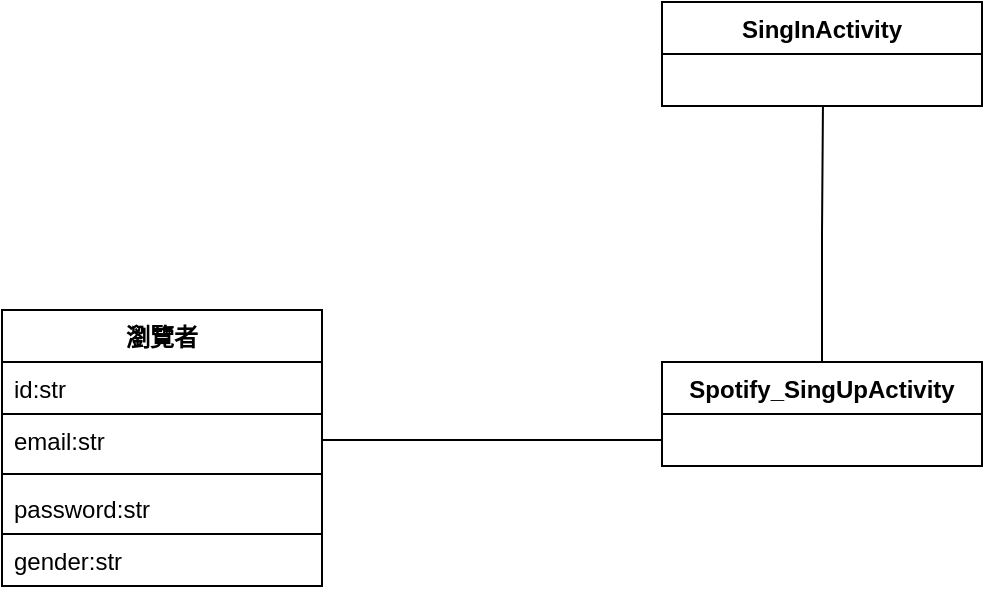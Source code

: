 <mxfile version="19.0.3" type="device"><diagram id="vOo4latymyiO3PN-ZrmU" name="註冊作業"><mxGraphModel dx="713" dy="387" grid="1" gridSize="10" guides="1" tooltips="1" connect="1" arrows="1" fold="1" page="1" pageScale="1" pageWidth="827" pageHeight="1169" math="0" shadow="0"><root><mxCell id="0"/><mxCell id="1" parent="0"/><mxCell id="phx1nw_crFIctJg4yiCp-1" value="瀏覽者" style="swimlane;fontStyle=1;align=center;verticalAlign=top;childLayout=stackLayout;horizontal=1;startSize=26;horizontalStack=0;resizeParent=1;resizeParentMax=0;resizeLast=0;collapsible=1;marginBottom=0;" vertex="1" parent="1"><mxGeometry x="180" y="404" width="160" height="138" as="geometry"/></mxCell><mxCell id="phx1nw_crFIctJg4yiCp-2" value="id:str" style="text;strokeColor=default;fillColor=none;align=left;verticalAlign=top;spacingLeft=4;spacingRight=4;overflow=hidden;rotatable=0;points=[[0,0.5],[1,0.5]];portConstraint=eastwest;" vertex="1" parent="phx1nw_crFIctJg4yiCp-1"><mxGeometry y="26" width="160" height="26" as="geometry"/></mxCell><mxCell id="phx1nw_crFIctJg4yiCp-5" value="email:str" style="text;strokeColor=none;fillColor=none;align=left;verticalAlign=top;spacingLeft=4;spacingRight=4;overflow=hidden;rotatable=0;points=[[0,0.5],[1,0.5]];portConstraint=eastwest;" vertex="1" parent="phx1nw_crFIctJg4yiCp-1"><mxGeometry y="52" width="160" height="26" as="geometry"/></mxCell><mxCell id="phx1nw_crFIctJg4yiCp-3" value="" style="line;strokeWidth=1;fillColor=none;align=left;verticalAlign=middle;spacingTop=-1;spacingLeft=3;spacingRight=3;rotatable=0;labelPosition=right;points=[];portConstraint=eastwest;" vertex="1" parent="phx1nw_crFIctJg4yiCp-1"><mxGeometry y="78" width="160" height="8" as="geometry"/></mxCell><mxCell id="phx1nw_crFIctJg4yiCp-4" value="password:str" style="text;strokeColor=none;fillColor=none;align=left;verticalAlign=top;spacingLeft=4;spacingRight=4;overflow=hidden;rotatable=0;points=[[0,0.5],[1,0.5]];portConstraint=eastwest;" vertex="1" parent="phx1nw_crFIctJg4yiCp-1"><mxGeometry y="86" width="160" height="26" as="geometry"/></mxCell><mxCell id="phx1nw_crFIctJg4yiCp-6" value="gender:str" style="text;strokeColor=default;fillColor=none;align=left;verticalAlign=top;spacingLeft=4;spacingRight=4;overflow=hidden;rotatable=0;points=[[0,0.5],[1,0.5]];portConstraint=eastwest;" vertex="1" parent="phx1nw_crFIctJg4yiCp-1"><mxGeometry y="112" width="160" height="26" as="geometry"/></mxCell><mxCell id="phx1nw_crFIctJg4yiCp-16" style="edgeStyle=orthogonalEdgeStyle;rounded=0;orthogonalLoop=1;jettySize=auto;html=1;exitX=0.5;exitY=0;exitDx=0;exitDy=0;entryX=0.503;entryY=0.979;entryDx=0;entryDy=0;entryPerimeter=0;endArrow=none;endFill=0;" edge="1" parent="1" source="phx1nw_crFIctJg4yiCp-7" target="phx1nw_crFIctJg4yiCp-12"><mxGeometry relative="1" as="geometry"/></mxCell><mxCell id="phx1nw_crFIctJg4yiCp-7" value="Spotify_SingUpActivity" style="swimlane;fontStyle=1;align=center;verticalAlign=top;childLayout=stackLayout;horizontal=1;startSize=26;horizontalStack=0;resizeParent=1;resizeParentMax=0;resizeLast=0;collapsible=1;marginBottom=0;strokeColor=default;" vertex="1" parent="1"><mxGeometry x="510" y="430" width="160" height="52" as="geometry"/></mxCell><mxCell id="phx1nw_crFIctJg4yiCp-8" value=" " style="text;strokeColor=none;fillColor=none;align=left;verticalAlign=top;spacingLeft=4;spacingRight=4;overflow=hidden;rotatable=0;points=[[0,0.5],[1,0.5]];portConstraint=eastwest;" vertex="1" parent="phx1nw_crFIctJg4yiCp-7"><mxGeometry y="26" width="160" height="26" as="geometry"/></mxCell><mxCell id="phx1nw_crFIctJg4yiCp-11" value="SingInActivity" style="swimlane;fontStyle=1;align=center;verticalAlign=top;childLayout=stackLayout;horizontal=1;startSize=26;horizontalStack=0;resizeParent=1;resizeParentMax=0;resizeLast=0;collapsible=1;marginBottom=0;strokeColor=default;" vertex="1" parent="1"><mxGeometry x="510" y="250" width="160" height="52" as="geometry"/></mxCell><mxCell id="phx1nw_crFIctJg4yiCp-12" value=" " style="text;strokeColor=none;fillColor=none;align=left;verticalAlign=top;spacingLeft=4;spacingRight=4;overflow=hidden;rotatable=0;points=[[0,0.5],[1,0.5]];portConstraint=eastwest;" vertex="1" parent="phx1nw_crFIctJg4yiCp-11"><mxGeometry y="26" width="160" height="26" as="geometry"/></mxCell><mxCell id="phx1nw_crFIctJg4yiCp-15" style="edgeStyle=orthogonalEdgeStyle;rounded=0;orthogonalLoop=1;jettySize=auto;html=1;exitX=1;exitY=0.5;exitDx=0;exitDy=0;entryX=0;entryY=0.5;entryDx=0;entryDy=0;endArrow=none;endFill=0;" edge="1" parent="1" source="phx1nw_crFIctJg4yiCp-5" target="phx1nw_crFIctJg4yiCp-8"><mxGeometry relative="1" as="geometry"/></mxCell></root></mxGraphModel></diagram></mxfile>